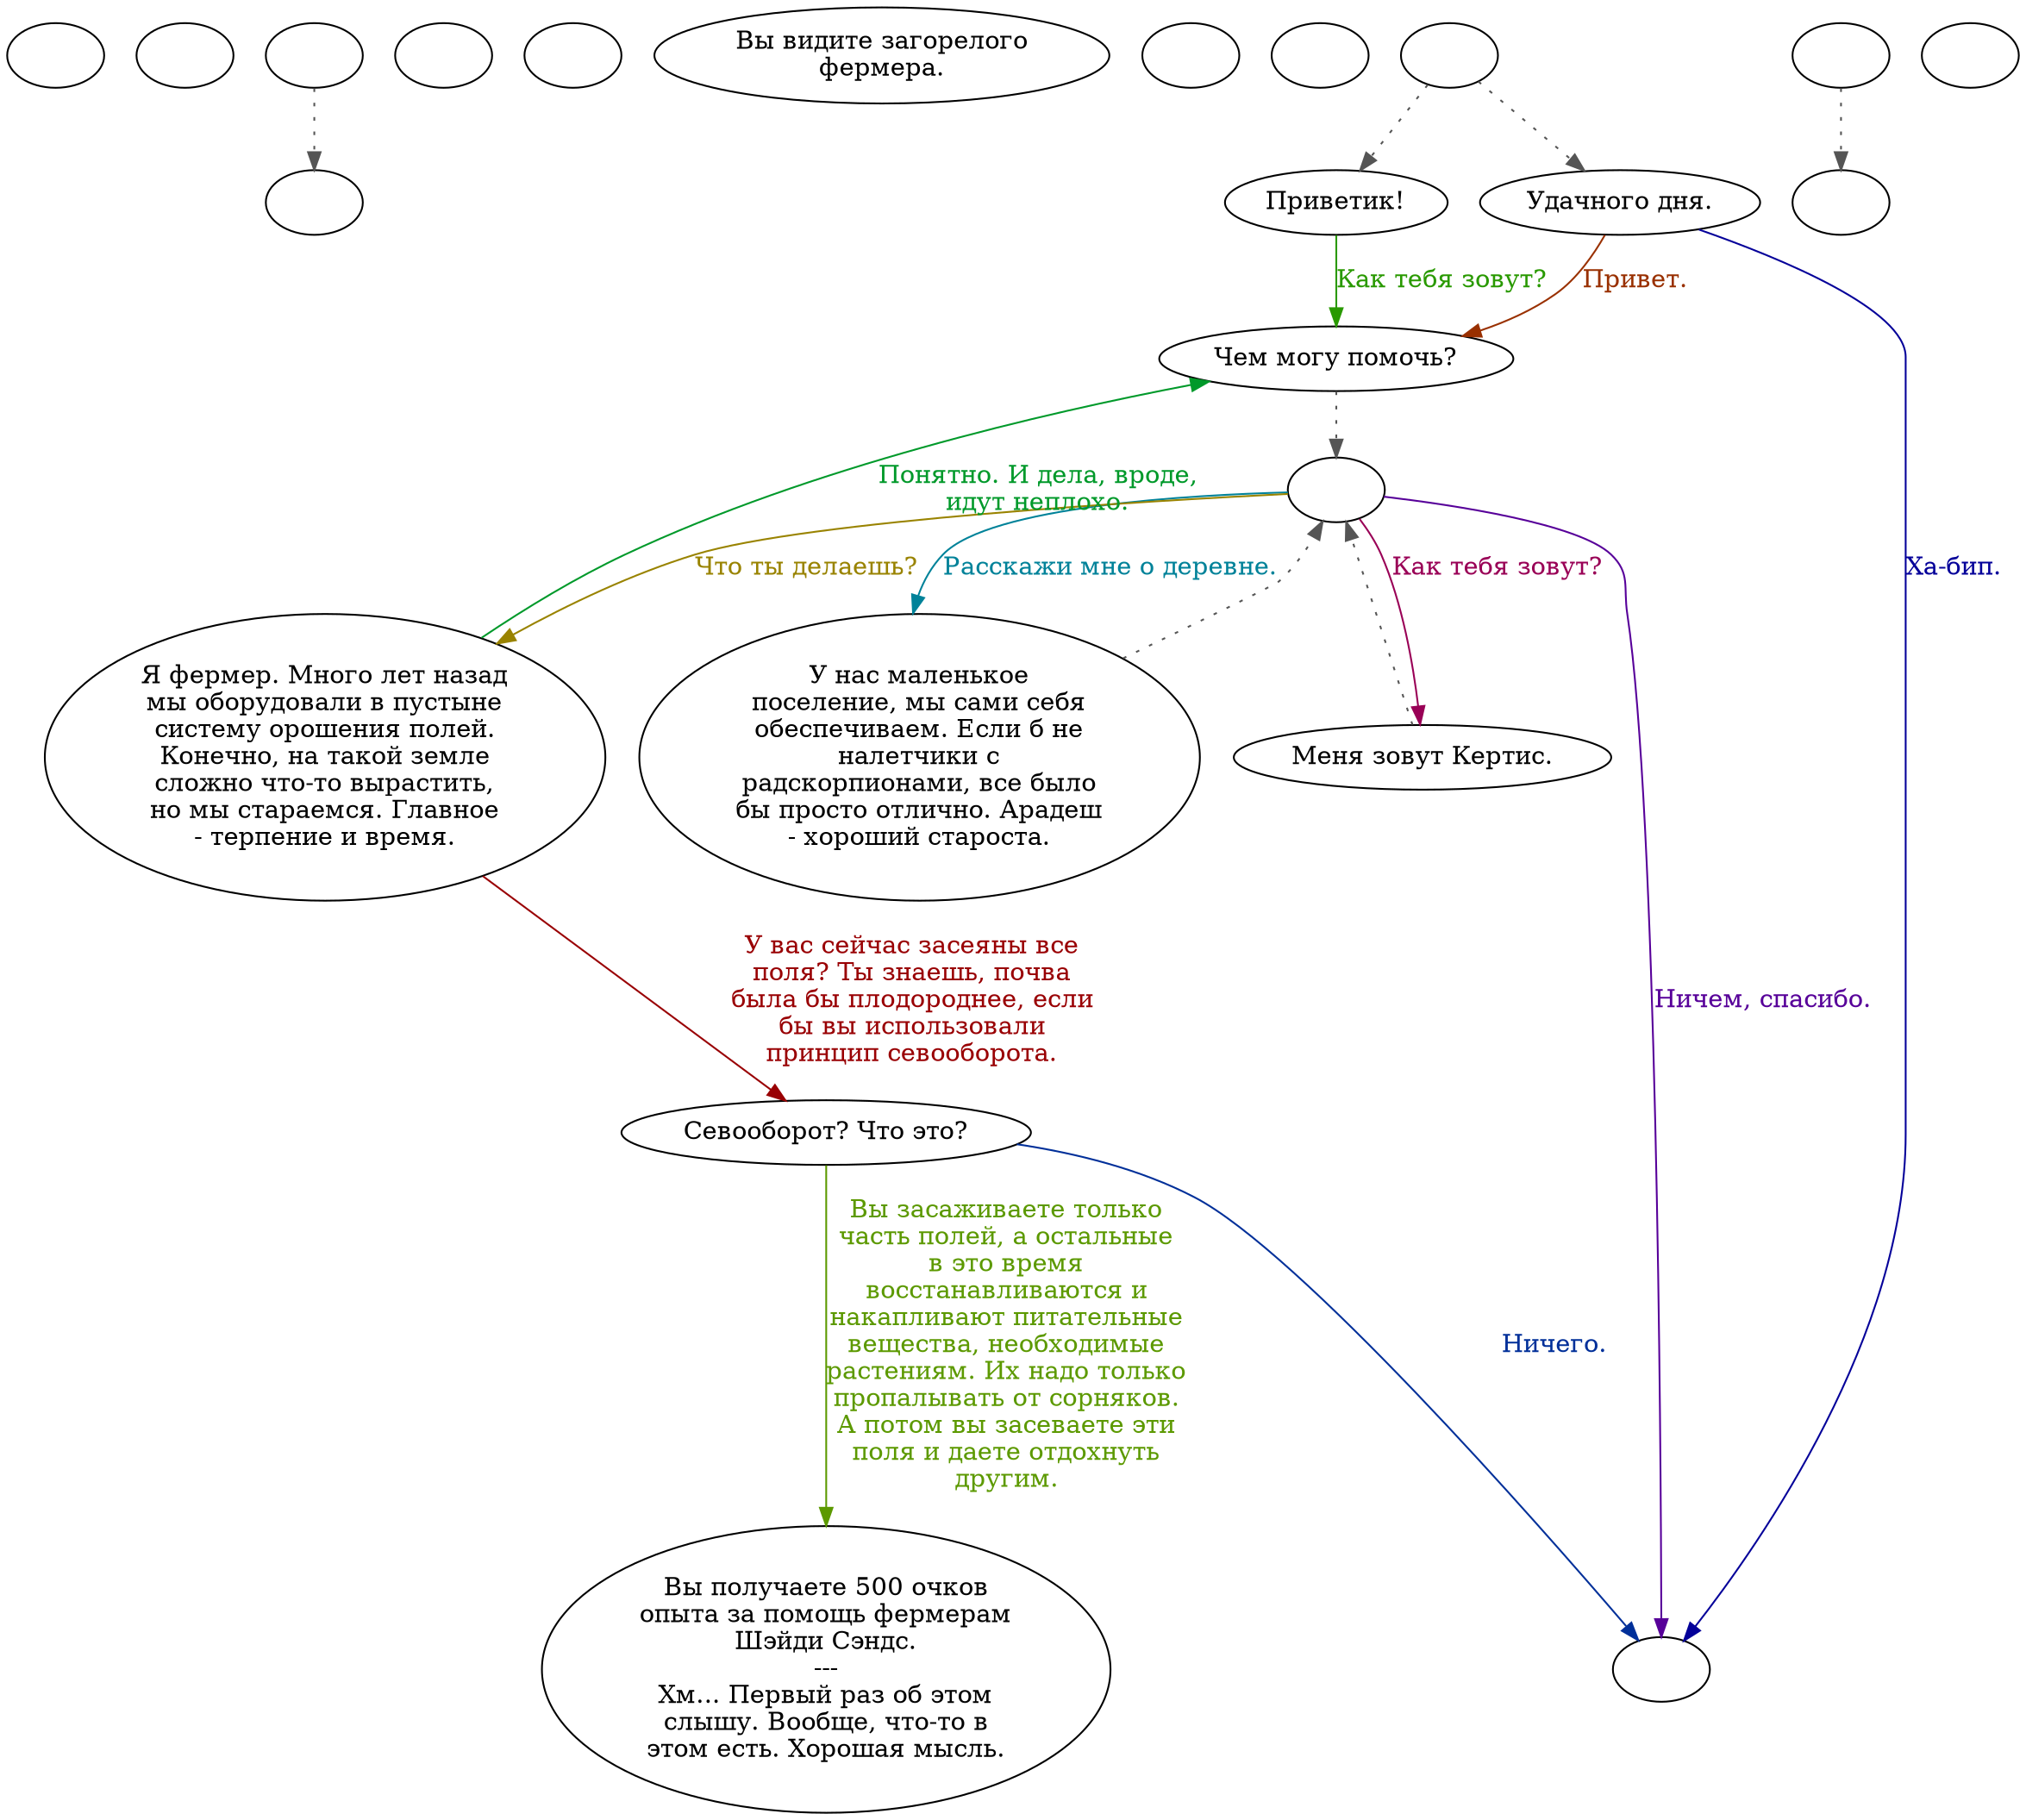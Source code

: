 digraph curtis {
  "start" [style=filled       fillcolor="#FFFFFF"       color="#000000"]
  "start" [label=""]
  "combat_p_proc" [style=filled       fillcolor="#FFFFFF"       color="#000000"]
  "combat_p_proc" [label=""]
  "critter_p_proc" [style=filled       fillcolor="#FFFFFF"       color="#000000"]
  "critter_p_proc" -> "flee_dude" [style=dotted color="#555555"]
  "critter_p_proc" [label=""]
  "damage_p_proc" [style=filled       fillcolor="#FFFFFF"       color="#000000"]
  "damage_p_proc" [label=""]
  "destroy_p_proc" [style=filled       fillcolor="#FFFFFF"       color="#000000"]
  "destroy_p_proc" [label=""]
  "look_at_p_proc" [style=filled       fillcolor="#FFFFFF"       color="#000000"]
  "look_at_p_proc" [label="Вы видите загорелого\nфермера."]
  "map_enter_p_proc" [style=filled       fillcolor="#FFFFFF"       color="#000000"]
  "map_enter_p_proc" [label=""]
  "pickup_p_proc" [style=filled       fillcolor="#FFFFFF"       color="#000000"]
  "pickup_p_proc" [label=""]
  "talk_p_proc" [style=filled       fillcolor="#FFFFFF"       color="#000000"]
  "talk_p_proc" -> "Curtis02" [style=dotted color="#555555"]
  "talk_p_proc" -> "Curtis01" [style=dotted color="#555555"]
  "talk_p_proc" [label=""]
  "timed_event_p_proc" [style=filled       fillcolor="#FFFFFF"       color="#000000"]
  "timed_event_p_proc" -> "movement" [style=dotted color="#555555"]
  "timed_event_p_proc" [label=""]
  "map_update_p_proc" [style=filled       fillcolor="#FFFFFF"       color="#000000"]
  "map_update_p_proc" [label=""]
  "Curtis01" [style=filled       fillcolor="#FFFFFF"       color="#000000"]
  "Curtis01" [label="Удачного дня."]
  "Curtis01" -> "Curtis03" [label="Привет." color="#993000" fontcolor="#993000"]
  "Curtis01" -> "CurtisEnd" [label="Ха-бип." color="#040099" fontcolor="#040099"]
  "Curtis02" [style=filled       fillcolor="#FFFFFF"       color="#000000"]
  "Curtis02" [label="Приветик!"]
  "Curtis02" -> "Curtis03" [label="Как тебя зовут?" color="#299900" fontcolor="#299900"]
  "Curtis03" [style=filled       fillcolor="#FFFFFF"       color="#000000"]
  "Curtis03" -> "Curtis03a" [style=dotted color="#555555"]
  "Curtis03" [label="Чем могу помочь?"]
  "Curtis03a" [style=filled       fillcolor="#FFFFFF"       color="#000000"]
  "Curtis03a" [label=""]
  "Curtis03a" -> "Curtis04" [label="Как тебя зовут?" color="#990056" fontcolor="#990056"]
  "Curtis03a" -> "Curtis05" [label="Расскажи мне о деревне." color="#008299" fontcolor="#008299"]
  "Curtis03a" -> "Curtis06" [label="Что ты делаешь?" color="#998300" fontcolor="#998300"]
  "Curtis03a" -> "CurtisEnd" [label="Ничем, спасибо." color="#570099" fontcolor="#570099"]
  "Curtis04" [style=filled       fillcolor="#FFFFFF"       color="#000000"]
  "Curtis04" -> "Curtis03a" [style=dotted color="#555555"]
  "Curtis04" [label="Меня зовут Кертис."]
  "Curtis05" [style=filled       fillcolor="#FFFFFF"       color="#000000"]
  "Curtis05" -> "Curtis03a" [style=dotted color="#555555"]
  "Curtis05" [label="У нас маленькое\nпоселение, мы сами себя\nобеспечиваем. Если б не\nналетчики с\nрадскорпионами, все было\nбы просто отлично. Арадеш\n- хороший староста."]
  "Curtis06" [style=filled       fillcolor="#FFFFFF"       color="#000000"]
  "Curtis06" [label="Я фермер. Много лет назад\nмы оборудовали в пустыне\nсистему орошения полей.\nКонечно, на такой земле\nсложно что-то вырастить,\nно мы стараемся. Главное\n- терпение и время."]
  "Curtis06" -> "Curtis03" [label="Понятно. И дела, вроде,\nидут неплохо." color="#00992A" fontcolor="#00992A"]
  "Curtis06" -> "Curtis07" [label="У вас сейчас засеяны все\nполя? Ты знаешь, почва\nбыла бы плодороднее, если\nбы вы использовали\nпринцип севооборота." color="#990003" fontcolor="#990003"]
  "Curtis07" [style=filled       fillcolor="#FFFFFF"       color="#000000"]
  "Curtis07" [label="Севооборот? Что это?"]
  "Curtis07" -> "CurtisEnd" [label="Ничего." color="#002F99" fontcolor="#002F99"]
  "Curtis07" -> "Curtis08" [label="Вы засаживаете только\nчасть полей, а остальные\nв это время\nвосстанавливаются и\nнакапливают питательные\nвещества, необходимые\nрастениям. Их надо только\nпропалывать от сорняков.\nА потом вы засеваете эти\nполя и даете отдохнуть\nдругим." color="#5C9900" fontcolor="#5C9900"]
  "Curtis08" [style=filled       fillcolor="#FFFFFF"       color="#000000"]
  "Curtis08" [label="Вы получаете 500 очков\nопыта за помощь фермерам\nШэйди Сэндс.\n---\nХм... Первый раз об этом\nслышу. Вообще, что-то в\nэтом есть. Хорошая мысль."]
  "CurtisEnd" [style=filled       fillcolor="#FFFFFF"       color="#000000"]
  "CurtisEnd" [label=""]
  "flee_dude" [style=filled       fillcolor="#FFFFFF"       color="#000000"]
  "flee_dude" [label=""]
  "movement" [style=filled       fillcolor="#FFFFFF"       color="#000000"]
  "movement" [label=""]
}